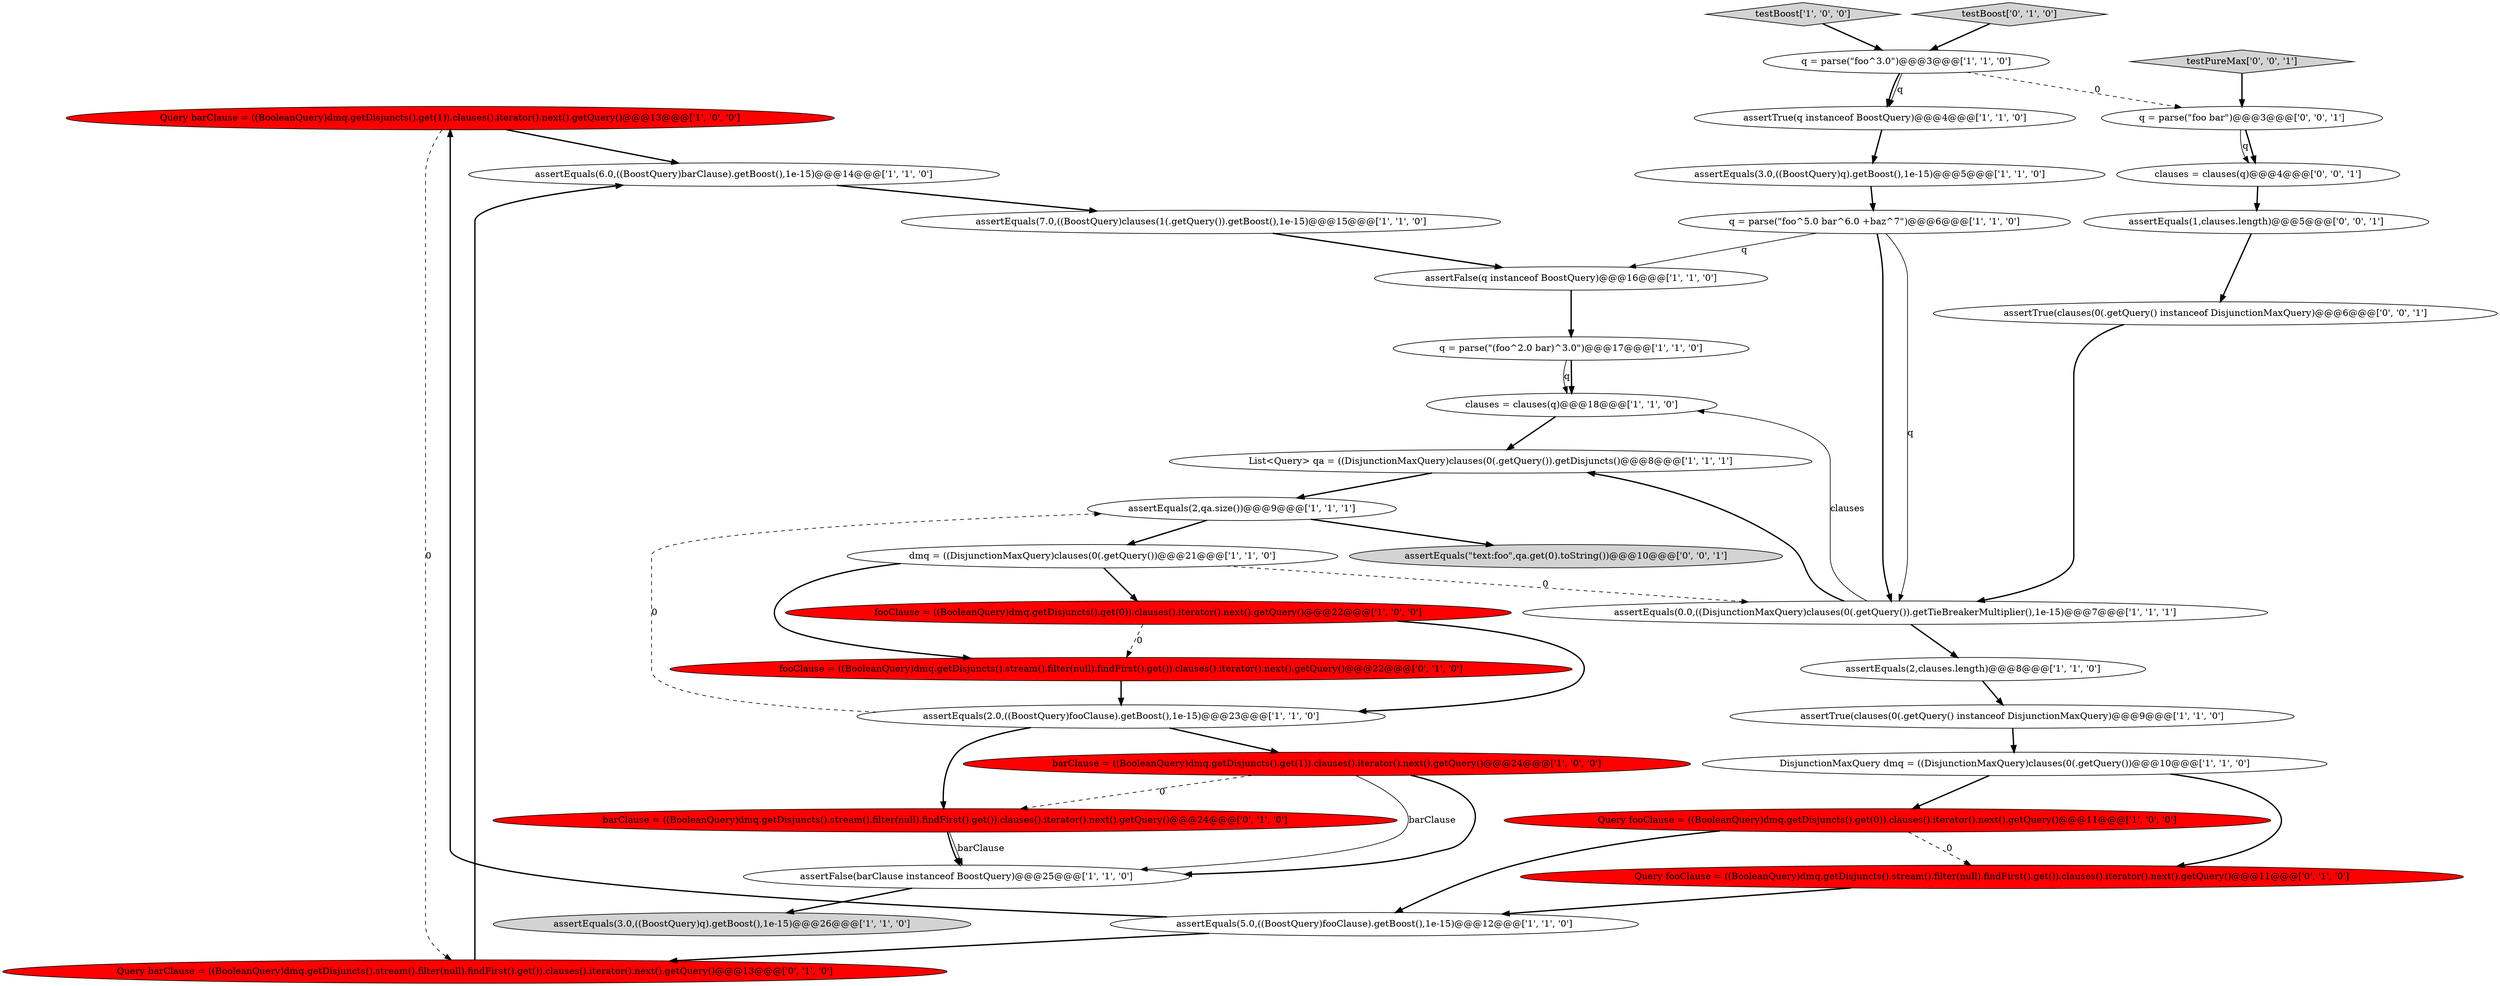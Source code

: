 digraph {
0 [style = filled, label = "Query barClause = ((BooleanQuery)dmq.getDisjuncts().get(1)).clauses().iterator().next().getQuery()@@@13@@@['1', '0', '0']", fillcolor = red, shape = ellipse image = "AAA1AAABBB1BBB"];
14 [style = filled, label = "assertEquals(3.0,((BoostQuery)q).getBoost(),1e-15)@@@5@@@['1', '1', '0']", fillcolor = white, shape = ellipse image = "AAA0AAABBB1BBB"];
12 [style = filled, label = "assertEquals(5.0,((BoostQuery)fooClause).getBoost(),1e-15)@@@12@@@['1', '1', '0']", fillcolor = white, shape = ellipse image = "AAA0AAABBB1BBB"];
26 [style = filled, label = "fooClause = ((BooleanQuery)dmq.getDisjuncts().stream().filter(null).findFirst().get()).clauses().iterator().next().getQuery()@@@22@@@['0', '1', '0']", fillcolor = red, shape = ellipse image = "AAA1AAABBB2BBB"];
3 [style = filled, label = "List<Query> qa = ((DisjunctionMaxQuery)clauses(0(.getQuery()).getDisjuncts()@@@8@@@['1', '1', '1']", fillcolor = white, shape = ellipse image = "AAA0AAABBB1BBB"];
17 [style = filled, label = "assertEquals(2,qa.size())@@@9@@@['1', '1', '1']", fillcolor = white, shape = ellipse image = "AAA0AAABBB1BBB"];
34 [style = filled, label = "assertEquals(\"text:foo\",qa.get(0).toString())@@@10@@@['0', '0', '1']", fillcolor = lightgray, shape = ellipse image = "AAA0AAABBB3BBB"];
13 [style = filled, label = "assertTrue(clauses(0(.getQuery() instanceof DisjunctionMaxQuery)@@@9@@@['1', '1', '0']", fillcolor = white, shape = ellipse image = "AAA0AAABBB1BBB"];
20 [style = filled, label = "assertEquals(2,clauses.length)@@@8@@@['1', '1', '0']", fillcolor = white, shape = ellipse image = "AAA0AAABBB1BBB"];
15 [style = filled, label = "barClause = ((BooleanQuery)dmq.getDisjuncts().get(1)).clauses().iterator().next().getQuery()@@@24@@@['1', '0', '0']", fillcolor = red, shape = ellipse image = "AAA1AAABBB1BBB"];
24 [style = filled, label = "clauses = clauses(q)@@@18@@@['1', '1', '0']", fillcolor = white, shape = ellipse image = "AAA0AAABBB1BBB"];
31 [style = filled, label = "q = parse(\"foo bar\")@@@3@@@['0', '0', '1']", fillcolor = white, shape = ellipse image = "AAA0AAABBB3BBB"];
21 [style = filled, label = "assertEquals(2.0,((BoostQuery)fooClause).getBoost(),1e-15)@@@23@@@['1', '1', '0']", fillcolor = white, shape = ellipse image = "AAA0AAABBB1BBB"];
1 [style = filled, label = "assertEquals(0.0,((DisjunctionMaxQuery)clauses(0(.getQuery()).getTieBreakerMultiplier(),1e-15)@@@7@@@['1', '1', '1']", fillcolor = white, shape = ellipse image = "AAA0AAABBB1BBB"];
23 [style = filled, label = "assertFalse(q instanceof BoostQuery)@@@16@@@['1', '1', '0']", fillcolor = white, shape = ellipse image = "AAA0AAABBB1BBB"];
8 [style = filled, label = "q = parse(\"foo^3.0\")@@@3@@@['1', '1', '0']", fillcolor = white, shape = ellipse image = "AAA0AAABBB1BBB"];
35 [style = filled, label = "testPureMax['0', '0', '1']", fillcolor = lightgray, shape = diamond image = "AAA0AAABBB3BBB"];
30 [style = filled, label = "clauses = clauses(q)@@@4@@@['0', '0', '1']", fillcolor = white, shape = ellipse image = "AAA0AAABBB3BBB"];
2 [style = filled, label = "Query fooClause = ((BooleanQuery)dmq.getDisjuncts().get(0)).clauses().iterator().next().getQuery()@@@11@@@['1', '0', '0']", fillcolor = red, shape = ellipse image = "AAA1AAABBB1BBB"];
5 [style = filled, label = "assertEquals(6.0,((BoostQuery)barClause).getBoost(),1e-15)@@@14@@@['1', '1', '0']", fillcolor = white, shape = ellipse image = "AAA0AAABBB1BBB"];
32 [style = filled, label = "assertTrue(clauses(0(.getQuery() instanceof DisjunctionMaxQuery)@@@6@@@['0', '0', '1']", fillcolor = white, shape = ellipse image = "AAA0AAABBB3BBB"];
16 [style = filled, label = "testBoost['1', '0', '0']", fillcolor = lightgray, shape = diamond image = "AAA0AAABBB1BBB"];
10 [style = filled, label = "assertFalse(barClause instanceof BoostQuery)@@@25@@@['1', '1', '0']", fillcolor = white, shape = ellipse image = "AAA0AAABBB1BBB"];
9 [style = filled, label = "assertEquals(7.0,((BoostQuery)clauses(1(.getQuery()).getBoost(),1e-15)@@@15@@@['1', '1', '0']", fillcolor = white, shape = ellipse image = "AAA0AAABBB1BBB"];
6 [style = filled, label = "assertEquals(3.0,((BoostQuery)q).getBoost(),1e-15)@@@26@@@['1', '1', '0']", fillcolor = lightgray, shape = ellipse image = "AAA0AAABBB1BBB"];
7 [style = filled, label = "q = parse(\"(foo^2.0 bar)^3.0\")@@@17@@@['1', '1', '0']", fillcolor = white, shape = ellipse image = "AAA0AAABBB1BBB"];
27 [style = filled, label = "Query barClause = ((BooleanQuery)dmq.getDisjuncts().stream().filter(null).findFirst().get()).clauses().iterator().next().getQuery()@@@13@@@['0', '1', '0']", fillcolor = red, shape = ellipse image = "AAA1AAABBB2BBB"];
29 [style = filled, label = "testBoost['0', '1', '0']", fillcolor = lightgray, shape = diamond image = "AAA0AAABBB2BBB"];
25 [style = filled, label = "barClause = ((BooleanQuery)dmq.getDisjuncts().stream().filter(null).findFirst().get()).clauses().iterator().next().getQuery()@@@24@@@['0', '1', '0']", fillcolor = red, shape = ellipse image = "AAA1AAABBB2BBB"];
33 [style = filled, label = "assertEquals(1,clauses.length)@@@5@@@['0', '0', '1']", fillcolor = white, shape = ellipse image = "AAA0AAABBB3BBB"];
4 [style = filled, label = "q = parse(\"foo^5.0 bar^6.0 +baz^7\")@@@6@@@['1', '1', '0']", fillcolor = white, shape = ellipse image = "AAA0AAABBB1BBB"];
18 [style = filled, label = "fooClause = ((BooleanQuery)dmq.getDisjuncts().get(0)).clauses().iterator().next().getQuery()@@@22@@@['1', '0', '0']", fillcolor = red, shape = ellipse image = "AAA1AAABBB1BBB"];
28 [style = filled, label = "Query fooClause = ((BooleanQuery)dmq.getDisjuncts().stream().filter(null).findFirst().get()).clauses().iterator().next().getQuery()@@@11@@@['0', '1', '0']", fillcolor = red, shape = ellipse image = "AAA1AAABBB2BBB"];
22 [style = filled, label = "DisjunctionMaxQuery dmq = ((DisjunctionMaxQuery)clauses(0(.getQuery())@@@10@@@['1', '1', '0']", fillcolor = white, shape = ellipse image = "AAA0AAABBB1BBB"];
11 [style = filled, label = "dmq = ((DisjunctionMaxQuery)clauses(0(.getQuery())@@@21@@@['1', '1', '0']", fillcolor = white, shape = ellipse image = "AAA0AAABBB1BBB"];
19 [style = filled, label = "assertTrue(q instanceof BoostQuery)@@@4@@@['1', '1', '0']", fillcolor = white, shape = ellipse image = "AAA0AAABBB1BBB"];
35->31 [style = bold, label=""];
29->8 [style = bold, label=""];
15->10 [style = bold, label=""];
4->23 [style = solid, label="q"];
8->19 [style = solid, label="q"];
20->13 [style = bold, label=""];
22->2 [style = bold, label=""];
30->33 [style = bold, label=""];
5->9 [style = bold, label=""];
16->8 [style = bold, label=""];
8->19 [style = bold, label=""];
21->15 [style = bold, label=""];
1->3 [style = bold, label=""];
1->20 [style = bold, label=""];
7->24 [style = solid, label="q"];
22->28 [style = bold, label=""];
4->1 [style = solid, label="q"];
0->27 [style = dashed, label="0"];
21->25 [style = bold, label=""];
28->12 [style = bold, label=""];
12->0 [style = bold, label=""];
10->6 [style = bold, label=""];
11->18 [style = bold, label=""];
2->12 [style = bold, label=""];
26->21 [style = bold, label=""];
9->23 [style = bold, label=""];
11->26 [style = bold, label=""];
7->24 [style = bold, label=""];
17->34 [style = bold, label=""];
15->25 [style = dashed, label="0"];
11->1 [style = dashed, label="0"];
19->14 [style = bold, label=""];
25->10 [style = solid, label="barClause"];
31->30 [style = solid, label="q"];
32->1 [style = bold, label=""];
31->30 [style = bold, label=""];
2->28 [style = dashed, label="0"];
3->17 [style = bold, label=""];
33->32 [style = bold, label=""];
25->10 [style = bold, label=""];
1->24 [style = solid, label="clauses"];
4->1 [style = bold, label=""];
23->7 [style = bold, label=""];
13->22 [style = bold, label=""];
18->21 [style = bold, label=""];
27->5 [style = bold, label=""];
8->31 [style = dashed, label="0"];
21->17 [style = dashed, label="0"];
12->27 [style = bold, label=""];
24->3 [style = bold, label=""];
15->10 [style = solid, label="barClause"];
18->26 [style = dashed, label="0"];
0->5 [style = bold, label=""];
14->4 [style = bold, label=""];
17->11 [style = bold, label=""];
}
